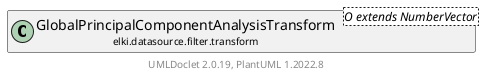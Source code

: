 @startuml
    remove .*\.(Instance|Par|Parameterizer|Factory)$
    set namespaceSeparator none
    hide empty fields
    hide empty methods

    class "<size:14>GlobalPrincipalComponentAnalysisTransform.Par\n<size:10>elki.datasource.filter.transform" as elki.datasource.filter.transform.GlobalPrincipalComponentAnalysisTransform.Par<O extends NumberVector> [[GlobalPrincipalComponentAnalysisTransform.Par.html]] {
        {static} +FILTER_ID: OptionID
        {static} +MODE_ID: OptionID
        ~filter: EigenPairFilter
        ~mode: Mode
        +configure(Parameterization): void
        +make(): GlobalPrincipalComponentAnalysisTransform<O extends NumberVector>
    }

    interface "<size:14>Parameterizer\n<size:10>elki.utilities.optionhandling" as elki.utilities.optionhandling.Parameterizer [[../../../utilities/optionhandling/Parameterizer.html]] {
        {abstract} +make(): Object
    }
    class "<size:14>GlobalPrincipalComponentAnalysisTransform\n<size:10>elki.datasource.filter.transform" as elki.datasource.filter.transform.GlobalPrincipalComponentAnalysisTransform<O extends NumberVector> [[GlobalPrincipalComponentAnalysisTransform.html]]

    elki.utilities.optionhandling.Parameterizer <|.. elki.datasource.filter.transform.GlobalPrincipalComponentAnalysisTransform.Par
    elki.datasource.filter.transform.GlobalPrincipalComponentAnalysisTransform +-- elki.datasource.filter.transform.GlobalPrincipalComponentAnalysisTransform.Par

    center footer UMLDoclet 2.0.19, PlantUML 1.2022.8
@enduml
